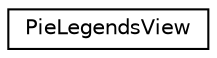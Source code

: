 digraph G
{
  edge [fontname="Helvetica",fontsize="10",labelfontname="Helvetica",labelfontsize="10"];
  node [fontname="Helvetica",fontsize="10",shape=record];
  rankdir=LR;
  Node1 [label="PieLegendsView",height=0.2,width=0.4,color="black", fillcolor="white", style="filled",URL="$interface_pie_legends_view.html",tooltip="Represents pie legends."];
}
